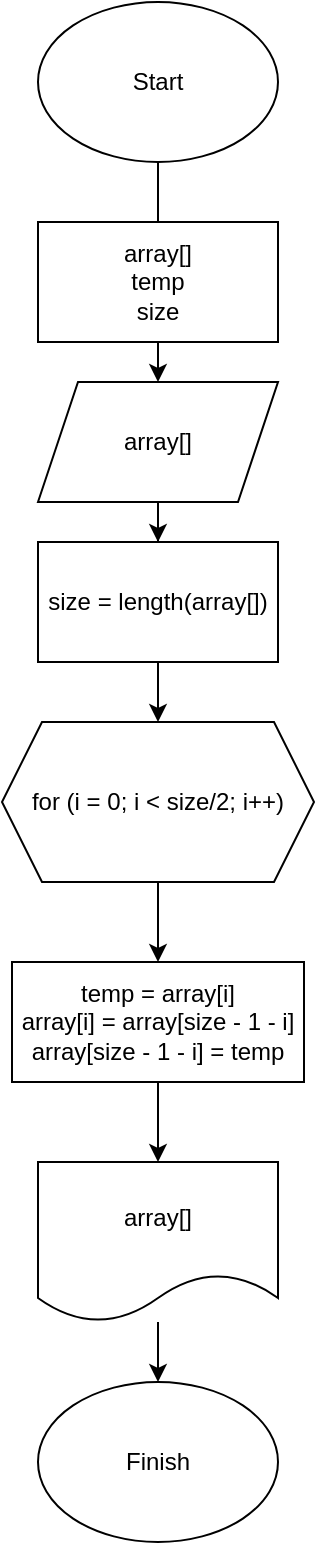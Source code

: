 <mxfile version="22.0.8" type="github">
  <diagram id="C5RBs43oDa-KdzZeNtuy" name="Page-1">
    <mxGraphModel dx="1904" dy="807" grid="1" gridSize="10" guides="1" tooltips="1" connect="1" arrows="1" fold="1" page="1" pageScale="1" pageWidth="827" pageHeight="1169" math="0" shadow="0">
      <root>
        <mxCell id="WIyWlLk6GJQsqaUBKTNV-0" />
        <mxCell id="WIyWlLk6GJQsqaUBKTNV-1" parent="WIyWlLk6GJQsqaUBKTNV-0" />
        <mxCell id="qjnEa2s_MzVCoU8KYZ0G-8" value="" style="edgeStyle=orthogonalEdgeStyle;rounded=0;orthogonalLoop=1;jettySize=auto;html=1;" edge="1" parent="WIyWlLk6GJQsqaUBKTNV-1" source="qjnEa2s_MzVCoU8KYZ0G-0" target="qjnEa2s_MzVCoU8KYZ0G-3">
          <mxGeometry relative="1" as="geometry" />
        </mxCell>
        <mxCell id="qjnEa2s_MzVCoU8KYZ0G-0" value="Start" style="ellipse;whiteSpace=wrap;html=1;" vertex="1" parent="WIyWlLk6GJQsqaUBKTNV-1">
          <mxGeometry x="354" y="40" width="120" height="80" as="geometry" />
        </mxCell>
        <mxCell id="qjnEa2s_MzVCoU8KYZ0G-1" value="Finish" style="ellipse;whiteSpace=wrap;html=1;" vertex="1" parent="WIyWlLk6GJQsqaUBKTNV-1">
          <mxGeometry x="354" y="730" width="120" height="80" as="geometry" />
        </mxCell>
        <mxCell id="qjnEa2s_MzVCoU8KYZ0G-2" value="array[]&lt;br&gt;temp&lt;br&gt;size" style="rounded=0;whiteSpace=wrap;html=1;" vertex="1" parent="WIyWlLk6GJQsqaUBKTNV-1">
          <mxGeometry x="354" y="150" width="120" height="60" as="geometry" />
        </mxCell>
        <mxCell id="qjnEa2s_MzVCoU8KYZ0G-12" style="edgeStyle=orthogonalEdgeStyle;rounded=0;orthogonalLoop=1;jettySize=auto;html=1;" edge="1" parent="WIyWlLk6GJQsqaUBKTNV-1" source="qjnEa2s_MzVCoU8KYZ0G-3" target="qjnEa2s_MzVCoU8KYZ0G-4">
          <mxGeometry relative="1" as="geometry" />
        </mxCell>
        <mxCell id="qjnEa2s_MzVCoU8KYZ0G-3" value="array[]" style="shape=parallelogram;perimeter=parallelogramPerimeter;whiteSpace=wrap;html=1;fixedSize=1;" vertex="1" parent="WIyWlLk6GJQsqaUBKTNV-1">
          <mxGeometry x="354" y="230" width="120" height="60" as="geometry" />
        </mxCell>
        <mxCell id="qjnEa2s_MzVCoU8KYZ0G-13" style="edgeStyle=orthogonalEdgeStyle;rounded=0;orthogonalLoop=1;jettySize=auto;html=1;entryX=0.5;entryY=0;entryDx=0;entryDy=0;" edge="1" parent="WIyWlLk6GJQsqaUBKTNV-1" source="qjnEa2s_MzVCoU8KYZ0G-4" target="qjnEa2s_MzVCoU8KYZ0G-5">
          <mxGeometry relative="1" as="geometry" />
        </mxCell>
        <mxCell id="qjnEa2s_MzVCoU8KYZ0G-4" value="size = length(array[])" style="rounded=0;whiteSpace=wrap;html=1;" vertex="1" parent="WIyWlLk6GJQsqaUBKTNV-1">
          <mxGeometry x="354" y="310" width="120" height="60" as="geometry" />
        </mxCell>
        <mxCell id="qjnEa2s_MzVCoU8KYZ0G-14" style="edgeStyle=orthogonalEdgeStyle;rounded=0;orthogonalLoop=1;jettySize=auto;html=1;entryX=0.5;entryY=0;entryDx=0;entryDy=0;" edge="1" parent="WIyWlLk6GJQsqaUBKTNV-1" source="qjnEa2s_MzVCoU8KYZ0G-5" target="qjnEa2s_MzVCoU8KYZ0G-6">
          <mxGeometry relative="1" as="geometry" />
        </mxCell>
        <mxCell id="qjnEa2s_MzVCoU8KYZ0G-5" value="for (i = 0; i &amp;lt; size/2; i++)" style="shape=hexagon;perimeter=hexagonPerimeter2;whiteSpace=wrap;html=1;fixedSize=1;" vertex="1" parent="WIyWlLk6GJQsqaUBKTNV-1">
          <mxGeometry x="336" y="400" width="156" height="80" as="geometry" />
        </mxCell>
        <mxCell id="qjnEa2s_MzVCoU8KYZ0G-15" style="edgeStyle=orthogonalEdgeStyle;rounded=0;orthogonalLoop=1;jettySize=auto;html=1;exitX=0.5;exitY=1;exitDx=0;exitDy=0;entryX=0.5;entryY=0;entryDx=0;entryDy=0;" edge="1" parent="WIyWlLk6GJQsqaUBKTNV-1" source="qjnEa2s_MzVCoU8KYZ0G-6" target="qjnEa2s_MzVCoU8KYZ0G-7">
          <mxGeometry relative="1" as="geometry" />
        </mxCell>
        <mxCell id="qjnEa2s_MzVCoU8KYZ0G-6" value="temp = array[i]&lt;br&gt;array[i] = array[size - 1 - i]&lt;br&gt;array[size - 1 - i] = temp" style="rounded=0;whiteSpace=wrap;html=1;" vertex="1" parent="WIyWlLk6GJQsqaUBKTNV-1">
          <mxGeometry x="341" y="520" width="146" height="60" as="geometry" />
        </mxCell>
        <mxCell id="qjnEa2s_MzVCoU8KYZ0G-16" style="edgeStyle=orthogonalEdgeStyle;rounded=0;orthogonalLoop=1;jettySize=auto;html=1;entryX=0.5;entryY=0;entryDx=0;entryDy=0;" edge="1" parent="WIyWlLk6GJQsqaUBKTNV-1" source="qjnEa2s_MzVCoU8KYZ0G-7" target="qjnEa2s_MzVCoU8KYZ0G-1">
          <mxGeometry relative="1" as="geometry" />
        </mxCell>
        <mxCell id="qjnEa2s_MzVCoU8KYZ0G-7" value="array[]" style="shape=document;whiteSpace=wrap;html=1;boundedLbl=1;" vertex="1" parent="WIyWlLk6GJQsqaUBKTNV-1">
          <mxGeometry x="354" y="620" width="120" height="80" as="geometry" />
        </mxCell>
      </root>
    </mxGraphModel>
  </diagram>
</mxfile>
